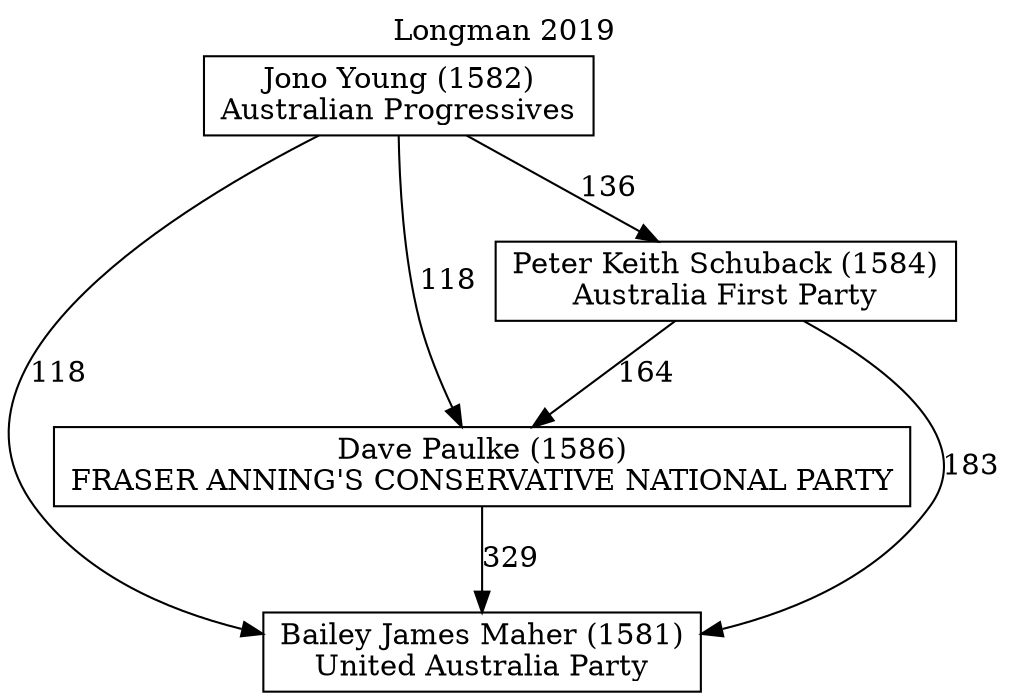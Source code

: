 // House preference flow
digraph "Bailey James Maher (1581)_Longman_2019" {
	graph [label="Longman 2019" labelloc=t mclimit=2]
	node [shape=box]
	"Bailey James Maher (1581)" [label="Bailey James Maher (1581)
United Australia Party"]
	"Dave Paulke (1586)" [label="Dave Paulke (1586)
FRASER ANNING'S CONSERVATIVE NATIONAL PARTY"]
	"Peter Keith Schuback (1584)" [label="Peter Keith Schuback (1584)
Australia First Party"]
	"Jono Young (1582)" [label="Jono Young (1582)
Australian Progressives"]
	"Dave Paulke (1586)" -> "Bailey James Maher (1581)" [label=329]
	"Peter Keith Schuback (1584)" -> "Dave Paulke (1586)" [label=164]
	"Jono Young (1582)" -> "Peter Keith Schuback (1584)" [label=136]
	"Peter Keith Schuback (1584)" -> "Bailey James Maher (1581)" [label=183]
	"Jono Young (1582)" -> "Bailey James Maher (1581)" [label=118]
	"Jono Young (1582)" -> "Dave Paulke (1586)" [label=118]
}
